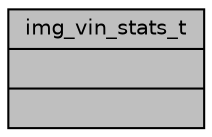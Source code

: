 digraph "img_vin_stats_t"
{
 // INTERACTIVE_SVG=YES
 // LATEX_PDF_SIZE
  bgcolor="transparent";
  edge [fontname="Helvetica",fontsize="10",labelfontname="Helvetica",labelfontsize="10"];
  node [fontname="Helvetica",fontsize="10",shape=record];
  Node1 [label="{img_vin_stats_t\n||}",height=0.2,width=0.4,color="black", fillcolor="grey75", style="filled", fontcolor="black",tooltip=" "];
}
